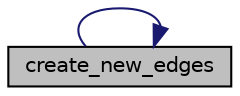 digraph "create_new_edges"
{
  edge [fontname="Helvetica",fontsize="10",labelfontname="Helvetica",labelfontsize="10"];
  node [fontname="Helvetica",fontsize="10",shape=record];
  rankdir="LR";
  Node28 [label="create_new_edges",height=0.2,width=0.4,color="black", fillcolor="grey75", style="filled", fontcolor="black"];
  Node28 -> Node28 [color="midnightblue",fontsize="10",style="solid",fontname="Helvetica"];
}
